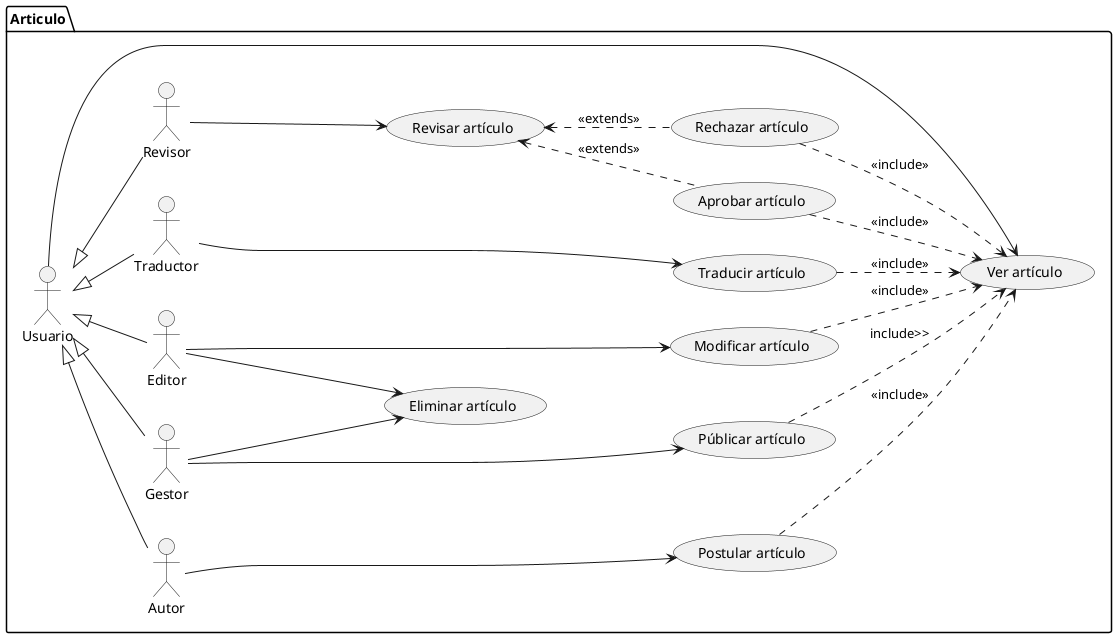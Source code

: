 @startuml Casos de uso Articulo

left to right direction
package Articulo{
    actor Gestor as gs
    actor Autor as au
    actor Traductor as tr
    actor Editor as ed
    actor Usuario as us
    actor Revisor as rv

    usecase "Públicar artículo" as create
    usecase "Postular artículo" as postular
    usecase "Modificar artículo" as update
    usecase "Eliminar artículo" as delete
    usecase "Aprobar artículo" as aprobar
    usecase "Rechazar artículo" as rechazar
    usecase "Revisar artículo" as revisar
    usecase "Ver artículo" as read
    usecase "Traducir artículo" as traducir
}

gs -u-|> us
au -u-|> us
tr -u-|> us
rv -u-|> us
ed -u-|> us

us ---> read

au -----> postular
tr -----> traducir
rv ----> revisar
ed -----> update
ed ----> delete
gs -----> create
gs ----> delete

(revisar) <.. (aprobar) : <<extends>>
(revisar) <.. (rechazar) : <<extends>>
(create) ..> (read) : include>>
(postular) ..> (read) :<<include>>
(aprobar) ..> (read) : <<include>>
(rechazar) ..> (read) : <<include>>
(traducir) ..> (read) : <<include>>
(update) ..> (read) : <<include>>


@enduml